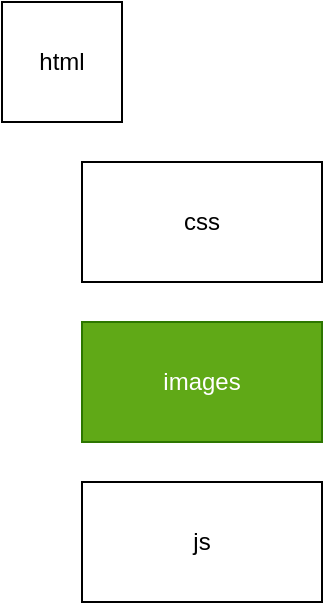 <mxfile>
    <diagram id="XtTXHcUOC4vM2cX_OIE8" name="Page-1">
        <mxGraphModel dx="928" dy="365" grid="1" gridSize="10" guides="1" tooltips="1" connect="1" arrows="1" fold="1" page="1" pageScale="1" pageWidth="850" pageHeight="1100" math="0" shadow="0">
            <root>
                <mxCell id="0"/>
                <mxCell id="1" parent="0"/>
                <mxCell id="2" value="html" style="whiteSpace=wrap;html=1;aspect=fixed;" vertex="1" parent="1">
                    <mxGeometry x="40" y="40" width="60" height="60" as="geometry"/>
                </mxCell>
                <mxCell id="3" value="css" style="rounded=0;whiteSpace=wrap;html=1;" vertex="1" parent="1">
                    <mxGeometry x="80" y="120" width="120" height="60" as="geometry"/>
                </mxCell>
                <mxCell id="4" value="js" style="rounded=0;whiteSpace=wrap;html=1;" vertex="1" parent="1">
                    <mxGeometry x="80" y="280" width="120" height="60" as="geometry"/>
                </mxCell>
                <mxCell id="5" value="images" style="rounded=0;whiteSpace=wrap;html=1;fillColor=#60a917;fontColor=#ffffff;strokeColor=#2D7600;" vertex="1" parent="1">
                    <mxGeometry x="80" y="200" width="120" height="60" as="geometry"/>
                </mxCell>
            </root>
        </mxGraphModel>
    </diagram>
</mxfile>